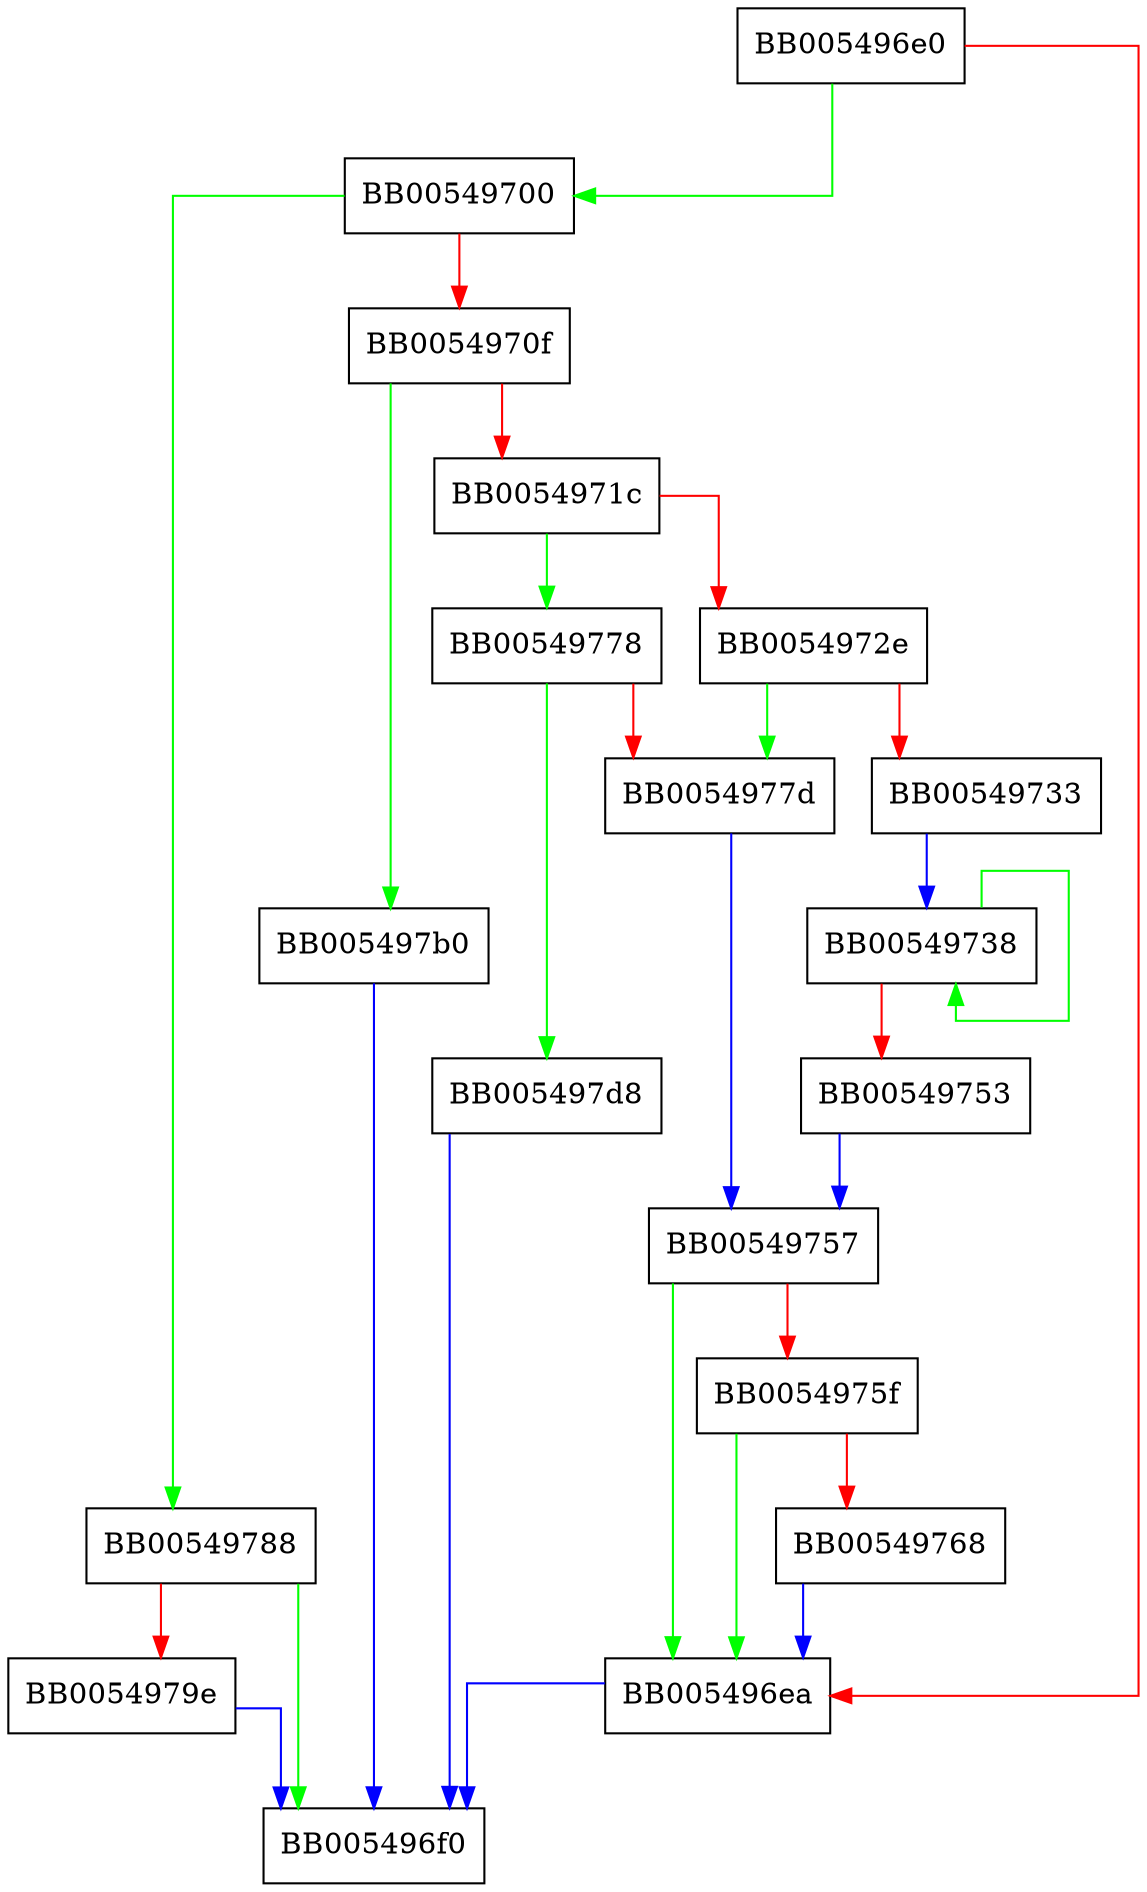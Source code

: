 digraph BN_sub_word {
  node [shape="box"];
  graph [splines=ortho];
  BB005496e0 -> BB00549700 [color="green"];
  BB005496e0 -> BB005496ea [color="red"];
  BB005496ea -> BB005496f0 [color="blue"];
  BB00549700 -> BB00549788 [color="green"];
  BB00549700 -> BB0054970f [color="red"];
  BB0054970f -> BB005497b0 [color="green"];
  BB0054970f -> BB0054971c [color="red"];
  BB0054971c -> BB00549778 [color="green"];
  BB0054971c -> BB0054972e [color="red"];
  BB0054972e -> BB0054977d [color="green"];
  BB0054972e -> BB00549733 [color="red"];
  BB00549733 -> BB00549738 [color="blue"];
  BB00549738 -> BB00549738 [color="green"];
  BB00549738 -> BB00549753 [color="red"];
  BB00549753 -> BB00549757 [color="blue"];
  BB00549757 -> BB005496ea [color="green"];
  BB00549757 -> BB0054975f [color="red"];
  BB0054975f -> BB005496ea [color="green"];
  BB0054975f -> BB00549768 [color="red"];
  BB00549768 -> BB005496ea [color="blue"];
  BB00549778 -> BB005497d8 [color="green"];
  BB00549778 -> BB0054977d [color="red"];
  BB0054977d -> BB00549757 [color="blue"];
  BB00549788 -> BB005496f0 [color="green"];
  BB00549788 -> BB0054979e [color="red"];
  BB0054979e -> BB005496f0 [color="blue"];
  BB005497b0 -> BB005496f0 [color="blue"];
  BB005497d8 -> BB005496f0 [color="blue"];
}
